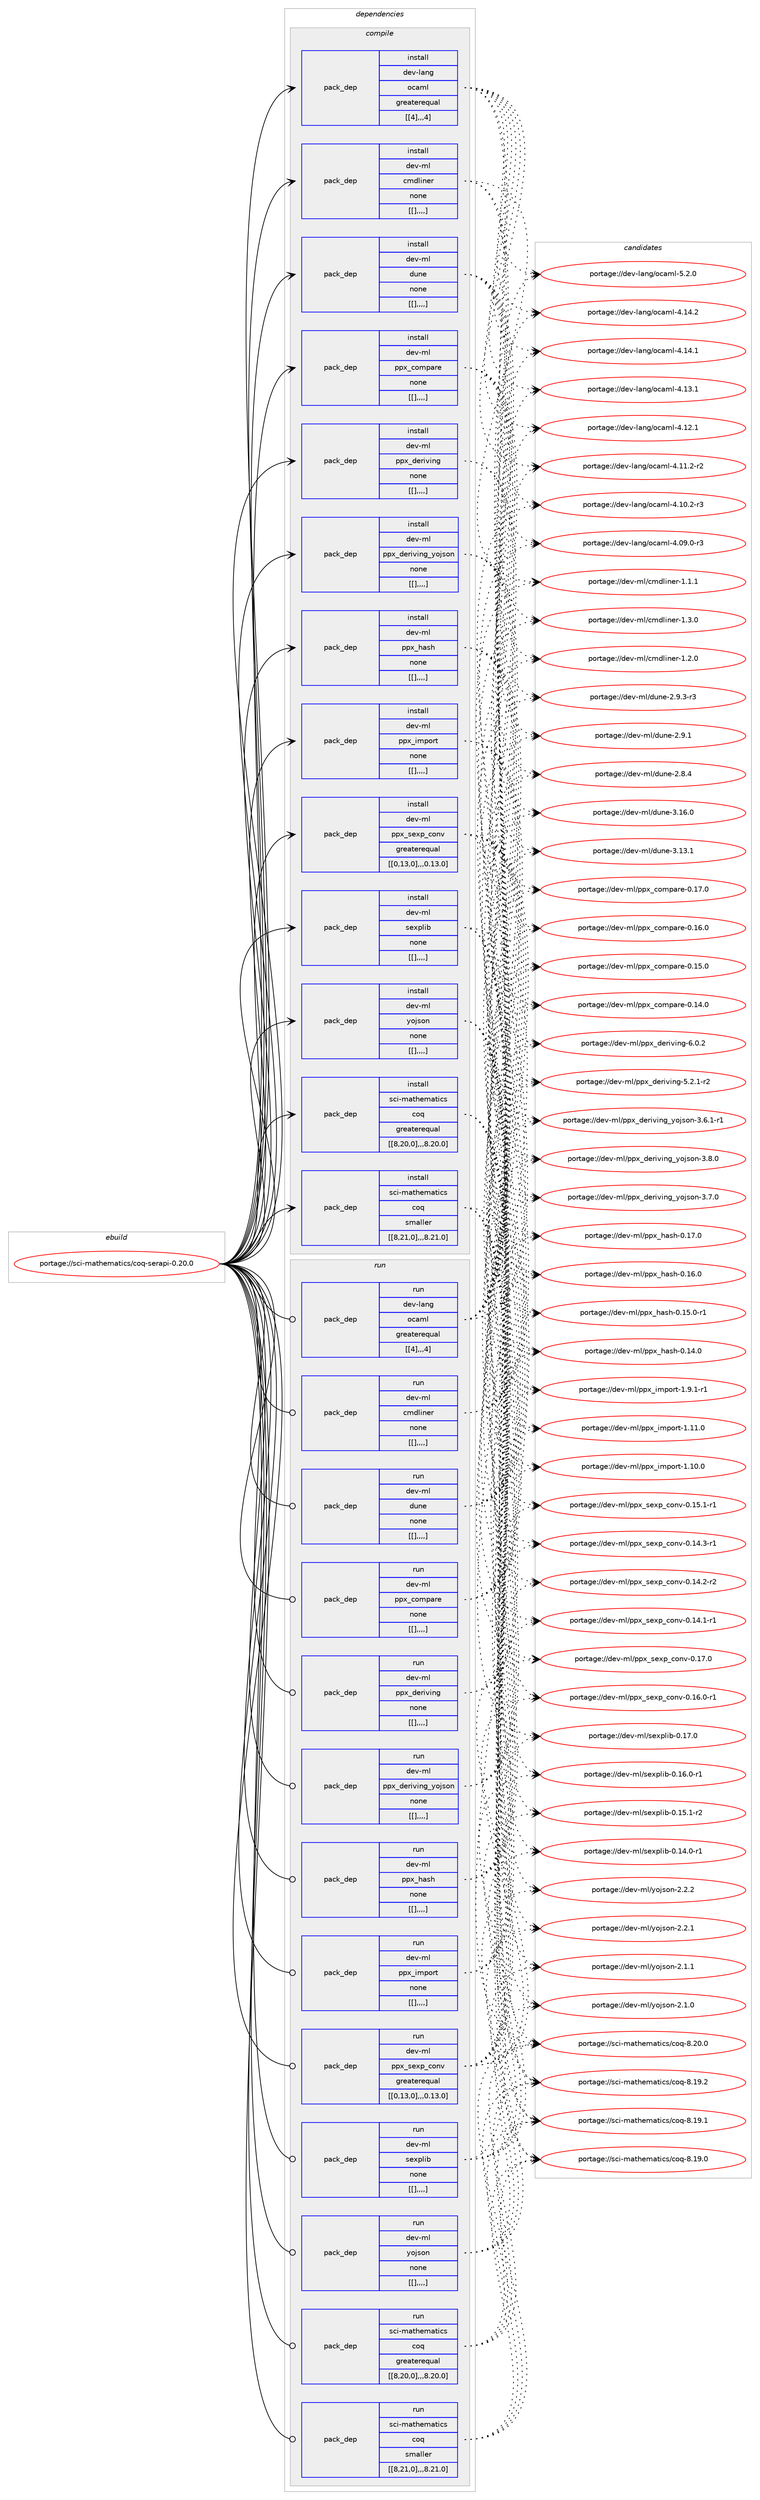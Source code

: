 digraph prolog {

# *************
# Graph options
# *************

newrank=true;
concentrate=true;
compound=true;
graph [rankdir=LR,fontname=Helvetica,fontsize=10,ranksep=1.5];#, ranksep=2.5, nodesep=0.2];
edge  [arrowhead=vee];
node  [fontname=Helvetica,fontsize=10];

# **********
# The ebuild
# **********

subgraph cluster_leftcol {
color=gray;
label=<<i>ebuild</i>>;
id [label="portage://sci-mathematics/coq-serapi-0.20.0", color=red, width=4, href="../sci-mathematics/coq-serapi-0.20.0.svg"];
}

# ****************
# The dependencies
# ****************

subgraph cluster_midcol {
color=gray;
label=<<i>dependencies</i>>;
subgraph cluster_compile {
fillcolor="#eeeeee";
style=filled;
label=<<i>compile</i>>;
subgraph pack308738 {
dependency423865 [label=<<TABLE BORDER="0" CELLBORDER="1" CELLSPACING="0" CELLPADDING="4" WIDTH="220"><TR><TD ROWSPAN="6" CELLPADDING="30">pack_dep</TD></TR><TR><TD WIDTH="110">install</TD></TR><TR><TD>dev-lang</TD></TR><TR><TD>ocaml</TD></TR><TR><TD>greaterequal</TD></TR><TR><TD>[[4],,,4]</TD></TR></TABLE>>, shape=none, color=blue];
}
id:e -> dependency423865:w [weight=20,style="solid",arrowhead="vee"];
subgraph pack308739 {
dependency423866 [label=<<TABLE BORDER="0" CELLBORDER="1" CELLSPACING="0" CELLPADDING="4" WIDTH="220"><TR><TD ROWSPAN="6" CELLPADDING="30">pack_dep</TD></TR><TR><TD WIDTH="110">install</TD></TR><TR><TD>dev-ml</TD></TR><TR><TD>cmdliner</TD></TR><TR><TD>none</TD></TR><TR><TD>[[],,,,]</TD></TR></TABLE>>, shape=none, color=blue];
}
id:e -> dependency423866:w [weight=20,style="solid",arrowhead="vee"];
subgraph pack308740 {
dependency423867 [label=<<TABLE BORDER="0" CELLBORDER="1" CELLSPACING="0" CELLPADDING="4" WIDTH="220"><TR><TD ROWSPAN="6" CELLPADDING="30">pack_dep</TD></TR><TR><TD WIDTH="110">install</TD></TR><TR><TD>dev-ml</TD></TR><TR><TD>dune</TD></TR><TR><TD>none</TD></TR><TR><TD>[[],,,,]</TD></TR></TABLE>>, shape=none, color=blue];
}
id:e -> dependency423867:w [weight=20,style="solid",arrowhead="vee"];
subgraph pack308741 {
dependency423868 [label=<<TABLE BORDER="0" CELLBORDER="1" CELLSPACING="0" CELLPADDING="4" WIDTH="220"><TR><TD ROWSPAN="6" CELLPADDING="30">pack_dep</TD></TR><TR><TD WIDTH="110">install</TD></TR><TR><TD>dev-ml</TD></TR><TR><TD>ppx_compare</TD></TR><TR><TD>none</TD></TR><TR><TD>[[],,,,]</TD></TR></TABLE>>, shape=none, color=blue];
}
id:e -> dependency423868:w [weight=20,style="solid",arrowhead="vee"];
subgraph pack308742 {
dependency423869 [label=<<TABLE BORDER="0" CELLBORDER="1" CELLSPACING="0" CELLPADDING="4" WIDTH="220"><TR><TD ROWSPAN="6" CELLPADDING="30">pack_dep</TD></TR><TR><TD WIDTH="110">install</TD></TR><TR><TD>dev-ml</TD></TR><TR><TD>ppx_deriving</TD></TR><TR><TD>none</TD></TR><TR><TD>[[],,,,]</TD></TR></TABLE>>, shape=none, color=blue];
}
id:e -> dependency423869:w [weight=20,style="solid",arrowhead="vee"];
subgraph pack308743 {
dependency423870 [label=<<TABLE BORDER="0" CELLBORDER="1" CELLSPACING="0" CELLPADDING="4" WIDTH="220"><TR><TD ROWSPAN="6" CELLPADDING="30">pack_dep</TD></TR><TR><TD WIDTH="110">install</TD></TR><TR><TD>dev-ml</TD></TR><TR><TD>ppx_deriving_yojson</TD></TR><TR><TD>none</TD></TR><TR><TD>[[],,,,]</TD></TR></TABLE>>, shape=none, color=blue];
}
id:e -> dependency423870:w [weight=20,style="solid",arrowhead="vee"];
subgraph pack308744 {
dependency423871 [label=<<TABLE BORDER="0" CELLBORDER="1" CELLSPACING="0" CELLPADDING="4" WIDTH="220"><TR><TD ROWSPAN="6" CELLPADDING="30">pack_dep</TD></TR><TR><TD WIDTH="110">install</TD></TR><TR><TD>dev-ml</TD></TR><TR><TD>ppx_hash</TD></TR><TR><TD>none</TD></TR><TR><TD>[[],,,,]</TD></TR></TABLE>>, shape=none, color=blue];
}
id:e -> dependency423871:w [weight=20,style="solid",arrowhead="vee"];
subgraph pack308745 {
dependency423872 [label=<<TABLE BORDER="0" CELLBORDER="1" CELLSPACING="0" CELLPADDING="4" WIDTH="220"><TR><TD ROWSPAN="6" CELLPADDING="30">pack_dep</TD></TR><TR><TD WIDTH="110">install</TD></TR><TR><TD>dev-ml</TD></TR><TR><TD>ppx_import</TD></TR><TR><TD>none</TD></TR><TR><TD>[[],,,,]</TD></TR></TABLE>>, shape=none, color=blue];
}
id:e -> dependency423872:w [weight=20,style="solid",arrowhead="vee"];
subgraph pack308746 {
dependency423873 [label=<<TABLE BORDER="0" CELLBORDER="1" CELLSPACING="0" CELLPADDING="4" WIDTH="220"><TR><TD ROWSPAN="6" CELLPADDING="30">pack_dep</TD></TR><TR><TD WIDTH="110">install</TD></TR><TR><TD>dev-ml</TD></TR><TR><TD>ppx_sexp_conv</TD></TR><TR><TD>greaterequal</TD></TR><TR><TD>[[0,13,0],,,0.13.0]</TD></TR></TABLE>>, shape=none, color=blue];
}
id:e -> dependency423873:w [weight=20,style="solid",arrowhead="vee"];
subgraph pack308747 {
dependency423874 [label=<<TABLE BORDER="0" CELLBORDER="1" CELLSPACING="0" CELLPADDING="4" WIDTH="220"><TR><TD ROWSPAN="6" CELLPADDING="30">pack_dep</TD></TR><TR><TD WIDTH="110">install</TD></TR><TR><TD>dev-ml</TD></TR><TR><TD>sexplib</TD></TR><TR><TD>none</TD></TR><TR><TD>[[],,,,]</TD></TR></TABLE>>, shape=none, color=blue];
}
id:e -> dependency423874:w [weight=20,style="solid",arrowhead="vee"];
subgraph pack308748 {
dependency423875 [label=<<TABLE BORDER="0" CELLBORDER="1" CELLSPACING="0" CELLPADDING="4" WIDTH="220"><TR><TD ROWSPAN="6" CELLPADDING="30">pack_dep</TD></TR><TR><TD WIDTH="110">install</TD></TR><TR><TD>dev-ml</TD></TR><TR><TD>yojson</TD></TR><TR><TD>none</TD></TR><TR><TD>[[],,,,]</TD></TR></TABLE>>, shape=none, color=blue];
}
id:e -> dependency423875:w [weight=20,style="solid",arrowhead="vee"];
subgraph pack308749 {
dependency423876 [label=<<TABLE BORDER="0" CELLBORDER="1" CELLSPACING="0" CELLPADDING="4" WIDTH="220"><TR><TD ROWSPAN="6" CELLPADDING="30">pack_dep</TD></TR><TR><TD WIDTH="110">install</TD></TR><TR><TD>sci-mathematics</TD></TR><TR><TD>coq</TD></TR><TR><TD>greaterequal</TD></TR><TR><TD>[[8,20,0],,,8.20.0]</TD></TR></TABLE>>, shape=none, color=blue];
}
id:e -> dependency423876:w [weight=20,style="solid",arrowhead="vee"];
subgraph pack308750 {
dependency423877 [label=<<TABLE BORDER="0" CELLBORDER="1" CELLSPACING="0" CELLPADDING="4" WIDTH="220"><TR><TD ROWSPAN="6" CELLPADDING="30">pack_dep</TD></TR><TR><TD WIDTH="110">install</TD></TR><TR><TD>sci-mathematics</TD></TR><TR><TD>coq</TD></TR><TR><TD>smaller</TD></TR><TR><TD>[[8,21,0],,,8.21.0]</TD></TR></TABLE>>, shape=none, color=blue];
}
id:e -> dependency423877:w [weight=20,style="solid",arrowhead="vee"];
}
subgraph cluster_compileandrun {
fillcolor="#eeeeee";
style=filled;
label=<<i>compile and run</i>>;
}
subgraph cluster_run {
fillcolor="#eeeeee";
style=filled;
label=<<i>run</i>>;
subgraph pack308751 {
dependency423878 [label=<<TABLE BORDER="0" CELLBORDER="1" CELLSPACING="0" CELLPADDING="4" WIDTH="220"><TR><TD ROWSPAN="6" CELLPADDING="30">pack_dep</TD></TR><TR><TD WIDTH="110">run</TD></TR><TR><TD>dev-lang</TD></TR><TR><TD>ocaml</TD></TR><TR><TD>greaterequal</TD></TR><TR><TD>[[4],,,4]</TD></TR></TABLE>>, shape=none, color=blue];
}
id:e -> dependency423878:w [weight=20,style="solid",arrowhead="odot"];
subgraph pack308752 {
dependency423879 [label=<<TABLE BORDER="0" CELLBORDER="1" CELLSPACING="0" CELLPADDING="4" WIDTH="220"><TR><TD ROWSPAN="6" CELLPADDING="30">pack_dep</TD></TR><TR><TD WIDTH="110">run</TD></TR><TR><TD>dev-ml</TD></TR><TR><TD>cmdliner</TD></TR><TR><TD>none</TD></TR><TR><TD>[[],,,,]</TD></TR></TABLE>>, shape=none, color=blue];
}
id:e -> dependency423879:w [weight=20,style="solid",arrowhead="odot"];
subgraph pack308753 {
dependency423880 [label=<<TABLE BORDER="0" CELLBORDER="1" CELLSPACING="0" CELLPADDING="4" WIDTH="220"><TR><TD ROWSPAN="6" CELLPADDING="30">pack_dep</TD></TR><TR><TD WIDTH="110">run</TD></TR><TR><TD>dev-ml</TD></TR><TR><TD>dune</TD></TR><TR><TD>none</TD></TR><TR><TD>[[],,,,]</TD></TR></TABLE>>, shape=none, color=blue];
}
id:e -> dependency423880:w [weight=20,style="solid",arrowhead="odot"];
subgraph pack308754 {
dependency423881 [label=<<TABLE BORDER="0" CELLBORDER="1" CELLSPACING="0" CELLPADDING="4" WIDTH="220"><TR><TD ROWSPAN="6" CELLPADDING="30">pack_dep</TD></TR><TR><TD WIDTH="110">run</TD></TR><TR><TD>dev-ml</TD></TR><TR><TD>ppx_compare</TD></TR><TR><TD>none</TD></TR><TR><TD>[[],,,,]</TD></TR></TABLE>>, shape=none, color=blue];
}
id:e -> dependency423881:w [weight=20,style="solid",arrowhead="odot"];
subgraph pack308755 {
dependency423882 [label=<<TABLE BORDER="0" CELLBORDER="1" CELLSPACING="0" CELLPADDING="4" WIDTH="220"><TR><TD ROWSPAN="6" CELLPADDING="30">pack_dep</TD></TR><TR><TD WIDTH="110">run</TD></TR><TR><TD>dev-ml</TD></TR><TR><TD>ppx_deriving</TD></TR><TR><TD>none</TD></TR><TR><TD>[[],,,,]</TD></TR></TABLE>>, shape=none, color=blue];
}
id:e -> dependency423882:w [weight=20,style="solid",arrowhead="odot"];
subgraph pack308756 {
dependency423883 [label=<<TABLE BORDER="0" CELLBORDER="1" CELLSPACING="0" CELLPADDING="4" WIDTH="220"><TR><TD ROWSPAN="6" CELLPADDING="30">pack_dep</TD></TR><TR><TD WIDTH="110">run</TD></TR><TR><TD>dev-ml</TD></TR><TR><TD>ppx_deriving_yojson</TD></TR><TR><TD>none</TD></TR><TR><TD>[[],,,,]</TD></TR></TABLE>>, shape=none, color=blue];
}
id:e -> dependency423883:w [weight=20,style="solid",arrowhead="odot"];
subgraph pack308757 {
dependency423884 [label=<<TABLE BORDER="0" CELLBORDER="1" CELLSPACING="0" CELLPADDING="4" WIDTH="220"><TR><TD ROWSPAN="6" CELLPADDING="30">pack_dep</TD></TR><TR><TD WIDTH="110">run</TD></TR><TR><TD>dev-ml</TD></TR><TR><TD>ppx_hash</TD></TR><TR><TD>none</TD></TR><TR><TD>[[],,,,]</TD></TR></TABLE>>, shape=none, color=blue];
}
id:e -> dependency423884:w [weight=20,style="solid",arrowhead="odot"];
subgraph pack308758 {
dependency423885 [label=<<TABLE BORDER="0" CELLBORDER="1" CELLSPACING="0" CELLPADDING="4" WIDTH="220"><TR><TD ROWSPAN="6" CELLPADDING="30">pack_dep</TD></TR><TR><TD WIDTH="110">run</TD></TR><TR><TD>dev-ml</TD></TR><TR><TD>ppx_import</TD></TR><TR><TD>none</TD></TR><TR><TD>[[],,,,]</TD></TR></TABLE>>, shape=none, color=blue];
}
id:e -> dependency423885:w [weight=20,style="solid",arrowhead="odot"];
subgraph pack308759 {
dependency423886 [label=<<TABLE BORDER="0" CELLBORDER="1" CELLSPACING="0" CELLPADDING="4" WIDTH="220"><TR><TD ROWSPAN="6" CELLPADDING="30">pack_dep</TD></TR><TR><TD WIDTH="110">run</TD></TR><TR><TD>dev-ml</TD></TR><TR><TD>ppx_sexp_conv</TD></TR><TR><TD>greaterequal</TD></TR><TR><TD>[[0,13,0],,,0.13.0]</TD></TR></TABLE>>, shape=none, color=blue];
}
id:e -> dependency423886:w [weight=20,style="solid",arrowhead="odot"];
subgraph pack308760 {
dependency423887 [label=<<TABLE BORDER="0" CELLBORDER="1" CELLSPACING="0" CELLPADDING="4" WIDTH="220"><TR><TD ROWSPAN="6" CELLPADDING="30">pack_dep</TD></TR><TR><TD WIDTH="110">run</TD></TR><TR><TD>dev-ml</TD></TR><TR><TD>sexplib</TD></TR><TR><TD>none</TD></TR><TR><TD>[[],,,,]</TD></TR></TABLE>>, shape=none, color=blue];
}
id:e -> dependency423887:w [weight=20,style="solid",arrowhead="odot"];
subgraph pack308761 {
dependency423888 [label=<<TABLE BORDER="0" CELLBORDER="1" CELLSPACING="0" CELLPADDING="4" WIDTH="220"><TR><TD ROWSPAN="6" CELLPADDING="30">pack_dep</TD></TR><TR><TD WIDTH="110">run</TD></TR><TR><TD>dev-ml</TD></TR><TR><TD>yojson</TD></TR><TR><TD>none</TD></TR><TR><TD>[[],,,,]</TD></TR></TABLE>>, shape=none, color=blue];
}
id:e -> dependency423888:w [weight=20,style="solid",arrowhead="odot"];
subgraph pack308762 {
dependency423889 [label=<<TABLE BORDER="0" CELLBORDER="1" CELLSPACING="0" CELLPADDING="4" WIDTH="220"><TR><TD ROWSPAN="6" CELLPADDING="30">pack_dep</TD></TR><TR><TD WIDTH="110">run</TD></TR><TR><TD>sci-mathematics</TD></TR><TR><TD>coq</TD></TR><TR><TD>greaterequal</TD></TR><TR><TD>[[8,20,0],,,8.20.0]</TD></TR></TABLE>>, shape=none, color=blue];
}
id:e -> dependency423889:w [weight=20,style="solid",arrowhead="odot"];
subgraph pack308763 {
dependency423890 [label=<<TABLE BORDER="0" CELLBORDER="1" CELLSPACING="0" CELLPADDING="4" WIDTH="220"><TR><TD ROWSPAN="6" CELLPADDING="30">pack_dep</TD></TR><TR><TD WIDTH="110">run</TD></TR><TR><TD>sci-mathematics</TD></TR><TR><TD>coq</TD></TR><TR><TD>smaller</TD></TR><TR><TD>[[8,21,0],,,8.21.0]</TD></TR></TABLE>>, shape=none, color=blue];
}
id:e -> dependency423890:w [weight=20,style="solid",arrowhead="odot"];
}
}

# **************
# The candidates
# **************

subgraph cluster_choices {
rank=same;
color=gray;
label=<<i>candidates</i>>;

subgraph choice308738 {
color=black;
nodesep=1;
choice1001011184510897110103471119997109108455346504648 [label="portage://dev-lang/ocaml-5.2.0", color=red, width=4,href="../dev-lang/ocaml-5.2.0.svg"];
choice100101118451089711010347111999710910845524649524650 [label="portage://dev-lang/ocaml-4.14.2", color=red, width=4,href="../dev-lang/ocaml-4.14.2.svg"];
choice100101118451089711010347111999710910845524649524649 [label="portage://dev-lang/ocaml-4.14.1", color=red, width=4,href="../dev-lang/ocaml-4.14.1.svg"];
choice100101118451089711010347111999710910845524649514649 [label="portage://dev-lang/ocaml-4.13.1", color=red, width=4,href="../dev-lang/ocaml-4.13.1.svg"];
choice100101118451089711010347111999710910845524649504649 [label="portage://dev-lang/ocaml-4.12.1", color=red, width=4,href="../dev-lang/ocaml-4.12.1.svg"];
choice1001011184510897110103471119997109108455246494946504511450 [label="portage://dev-lang/ocaml-4.11.2-r2", color=red, width=4,href="../dev-lang/ocaml-4.11.2-r2.svg"];
choice1001011184510897110103471119997109108455246494846504511451 [label="portage://dev-lang/ocaml-4.10.2-r3", color=red, width=4,href="../dev-lang/ocaml-4.10.2-r3.svg"];
choice1001011184510897110103471119997109108455246485746484511451 [label="portage://dev-lang/ocaml-4.09.0-r3", color=red, width=4,href="../dev-lang/ocaml-4.09.0-r3.svg"];
dependency423865:e -> choice1001011184510897110103471119997109108455346504648:w [style=dotted,weight="100"];
dependency423865:e -> choice100101118451089711010347111999710910845524649524650:w [style=dotted,weight="100"];
dependency423865:e -> choice100101118451089711010347111999710910845524649524649:w [style=dotted,weight="100"];
dependency423865:e -> choice100101118451089711010347111999710910845524649514649:w [style=dotted,weight="100"];
dependency423865:e -> choice100101118451089711010347111999710910845524649504649:w [style=dotted,weight="100"];
dependency423865:e -> choice1001011184510897110103471119997109108455246494946504511450:w [style=dotted,weight="100"];
dependency423865:e -> choice1001011184510897110103471119997109108455246494846504511451:w [style=dotted,weight="100"];
dependency423865:e -> choice1001011184510897110103471119997109108455246485746484511451:w [style=dotted,weight="100"];
}
subgraph choice308739 {
color=black;
nodesep=1;
choice100101118451091084799109100108105110101114454946514648 [label="portage://dev-ml/cmdliner-1.3.0", color=red, width=4,href="../dev-ml/cmdliner-1.3.0.svg"];
choice100101118451091084799109100108105110101114454946504648 [label="portage://dev-ml/cmdliner-1.2.0", color=red, width=4,href="../dev-ml/cmdliner-1.2.0.svg"];
choice100101118451091084799109100108105110101114454946494649 [label="portage://dev-ml/cmdliner-1.1.1", color=red, width=4,href="../dev-ml/cmdliner-1.1.1.svg"];
dependency423866:e -> choice100101118451091084799109100108105110101114454946514648:w [style=dotted,weight="100"];
dependency423866:e -> choice100101118451091084799109100108105110101114454946504648:w [style=dotted,weight="100"];
dependency423866:e -> choice100101118451091084799109100108105110101114454946494649:w [style=dotted,weight="100"];
}
subgraph choice308740 {
color=black;
nodesep=1;
choice100101118451091084710011711010145514649544648 [label="portage://dev-ml/dune-3.16.0", color=red, width=4,href="../dev-ml/dune-3.16.0.svg"];
choice100101118451091084710011711010145514649514649 [label="portage://dev-ml/dune-3.13.1", color=red, width=4,href="../dev-ml/dune-3.13.1.svg"];
choice10010111845109108471001171101014550465746514511451 [label="portage://dev-ml/dune-2.9.3-r3", color=red, width=4,href="../dev-ml/dune-2.9.3-r3.svg"];
choice1001011184510910847100117110101455046574649 [label="portage://dev-ml/dune-2.9.1", color=red, width=4,href="../dev-ml/dune-2.9.1.svg"];
choice1001011184510910847100117110101455046564652 [label="portage://dev-ml/dune-2.8.4", color=red, width=4,href="../dev-ml/dune-2.8.4.svg"];
dependency423867:e -> choice100101118451091084710011711010145514649544648:w [style=dotted,weight="100"];
dependency423867:e -> choice100101118451091084710011711010145514649514649:w [style=dotted,weight="100"];
dependency423867:e -> choice10010111845109108471001171101014550465746514511451:w [style=dotted,weight="100"];
dependency423867:e -> choice1001011184510910847100117110101455046574649:w [style=dotted,weight="100"];
dependency423867:e -> choice1001011184510910847100117110101455046564652:w [style=dotted,weight="100"];
}
subgraph choice308741 {
color=black;
nodesep=1;
choice100101118451091084711211212095991111091129711410145484649554648 [label="portage://dev-ml/ppx_compare-0.17.0", color=red, width=4,href="../dev-ml/ppx_compare-0.17.0.svg"];
choice100101118451091084711211212095991111091129711410145484649544648 [label="portage://dev-ml/ppx_compare-0.16.0", color=red, width=4,href="../dev-ml/ppx_compare-0.16.0.svg"];
choice100101118451091084711211212095991111091129711410145484649534648 [label="portage://dev-ml/ppx_compare-0.15.0", color=red, width=4,href="../dev-ml/ppx_compare-0.15.0.svg"];
choice100101118451091084711211212095991111091129711410145484649524648 [label="portage://dev-ml/ppx_compare-0.14.0", color=red, width=4,href="../dev-ml/ppx_compare-0.14.0.svg"];
dependency423868:e -> choice100101118451091084711211212095991111091129711410145484649554648:w [style=dotted,weight="100"];
dependency423868:e -> choice100101118451091084711211212095991111091129711410145484649544648:w [style=dotted,weight="100"];
dependency423868:e -> choice100101118451091084711211212095991111091129711410145484649534648:w [style=dotted,weight="100"];
dependency423868:e -> choice100101118451091084711211212095991111091129711410145484649524648:w [style=dotted,weight="100"];
}
subgraph choice308742 {
color=black;
nodesep=1;
choice100101118451091084711211212095100101114105118105110103455446484650 [label="portage://dev-ml/ppx_deriving-6.0.2", color=red, width=4,href="../dev-ml/ppx_deriving-6.0.2.svg"];
choice1001011184510910847112112120951001011141051181051101034553465046494511450 [label="portage://dev-ml/ppx_deriving-5.2.1-r2", color=red, width=4,href="../dev-ml/ppx_deriving-5.2.1-r2.svg"];
dependency423869:e -> choice100101118451091084711211212095100101114105118105110103455446484650:w [style=dotted,weight="100"];
dependency423869:e -> choice1001011184510910847112112120951001011141051181051101034553465046494511450:w [style=dotted,weight="100"];
}
subgraph choice308743 {
color=black;
nodesep=1;
choice10010111845109108471121121209510010111410511810511010395121111106115111110455146564648 [label="portage://dev-ml/ppx_deriving_yojson-3.8.0", color=red, width=4,href="../dev-ml/ppx_deriving_yojson-3.8.0.svg"];
choice10010111845109108471121121209510010111410511810511010395121111106115111110455146554648 [label="portage://dev-ml/ppx_deriving_yojson-3.7.0", color=red, width=4,href="../dev-ml/ppx_deriving_yojson-3.7.0.svg"];
choice100101118451091084711211212095100101114105118105110103951211111061151111104551465446494511449 [label="portage://dev-ml/ppx_deriving_yojson-3.6.1-r1", color=red, width=4,href="../dev-ml/ppx_deriving_yojson-3.6.1-r1.svg"];
dependency423870:e -> choice10010111845109108471121121209510010111410511810511010395121111106115111110455146564648:w [style=dotted,weight="100"];
dependency423870:e -> choice10010111845109108471121121209510010111410511810511010395121111106115111110455146554648:w [style=dotted,weight="100"];
dependency423870:e -> choice100101118451091084711211212095100101114105118105110103951211111061151111104551465446494511449:w [style=dotted,weight="100"];
}
subgraph choice308744 {
color=black;
nodesep=1;
choice1001011184510910847112112120951049711510445484649554648 [label="portage://dev-ml/ppx_hash-0.17.0", color=red, width=4,href="../dev-ml/ppx_hash-0.17.0.svg"];
choice1001011184510910847112112120951049711510445484649544648 [label="portage://dev-ml/ppx_hash-0.16.0", color=red, width=4,href="../dev-ml/ppx_hash-0.16.0.svg"];
choice10010111845109108471121121209510497115104454846495346484511449 [label="portage://dev-ml/ppx_hash-0.15.0-r1", color=red, width=4,href="../dev-ml/ppx_hash-0.15.0-r1.svg"];
choice1001011184510910847112112120951049711510445484649524648 [label="portage://dev-ml/ppx_hash-0.14.0", color=red, width=4,href="../dev-ml/ppx_hash-0.14.0.svg"];
dependency423871:e -> choice1001011184510910847112112120951049711510445484649554648:w [style=dotted,weight="100"];
dependency423871:e -> choice1001011184510910847112112120951049711510445484649544648:w [style=dotted,weight="100"];
dependency423871:e -> choice10010111845109108471121121209510497115104454846495346484511449:w [style=dotted,weight="100"];
dependency423871:e -> choice1001011184510910847112112120951049711510445484649524648:w [style=dotted,weight="100"];
}
subgraph choice308745 {
color=black;
nodesep=1;
choice10010111845109108471121121209510510911211111411645494649494648 [label="portage://dev-ml/ppx_import-1.11.0", color=red, width=4,href="../dev-ml/ppx_import-1.11.0.svg"];
choice10010111845109108471121121209510510911211111411645494649484648 [label="portage://dev-ml/ppx_import-1.10.0", color=red, width=4,href="../dev-ml/ppx_import-1.10.0.svg"];
choice1001011184510910847112112120951051091121111141164549465746494511449 [label="portage://dev-ml/ppx_import-1.9.1-r1", color=red, width=4,href="../dev-ml/ppx_import-1.9.1-r1.svg"];
dependency423872:e -> choice10010111845109108471121121209510510911211111411645494649494648:w [style=dotted,weight="100"];
dependency423872:e -> choice10010111845109108471121121209510510911211111411645494649484648:w [style=dotted,weight="100"];
dependency423872:e -> choice1001011184510910847112112120951051091121111141164549465746494511449:w [style=dotted,weight="100"];
}
subgraph choice308746 {
color=black;
nodesep=1;
choice100101118451091084711211212095115101120112959911111011845484649554648 [label="portage://dev-ml/ppx_sexp_conv-0.17.0", color=red, width=4,href="../dev-ml/ppx_sexp_conv-0.17.0.svg"];
choice1001011184510910847112112120951151011201129599111110118454846495446484511449 [label="portage://dev-ml/ppx_sexp_conv-0.16.0-r1", color=red, width=4,href="../dev-ml/ppx_sexp_conv-0.16.0-r1.svg"];
choice1001011184510910847112112120951151011201129599111110118454846495346494511449 [label="portage://dev-ml/ppx_sexp_conv-0.15.1-r1", color=red, width=4,href="../dev-ml/ppx_sexp_conv-0.15.1-r1.svg"];
choice1001011184510910847112112120951151011201129599111110118454846495246514511449 [label="portage://dev-ml/ppx_sexp_conv-0.14.3-r1", color=red, width=4,href="../dev-ml/ppx_sexp_conv-0.14.3-r1.svg"];
choice1001011184510910847112112120951151011201129599111110118454846495246504511450 [label="portage://dev-ml/ppx_sexp_conv-0.14.2-r2", color=red, width=4,href="../dev-ml/ppx_sexp_conv-0.14.2-r2.svg"];
choice1001011184510910847112112120951151011201129599111110118454846495246494511449 [label="portage://dev-ml/ppx_sexp_conv-0.14.1-r1", color=red, width=4,href="../dev-ml/ppx_sexp_conv-0.14.1-r1.svg"];
dependency423873:e -> choice100101118451091084711211212095115101120112959911111011845484649554648:w [style=dotted,weight="100"];
dependency423873:e -> choice1001011184510910847112112120951151011201129599111110118454846495446484511449:w [style=dotted,weight="100"];
dependency423873:e -> choice1001011184510910847112112120951151011201129599111110118454846495346494511449:w [style=dotted,weight="100"];
dependency423873:e -> choice1001011184510910847112112120951151011201129599111110118454846495246514511449:w [style=dotted,weight="100"];
dependency423873:e -> choice1001011184510910847112112120951151011201129599111110118454846495246504511450:w [style=dotted,weight="100"];
dependency423873:e -> choice1001011184510910847112112120951151011201129599111110118454846495246494511449:w [style=dotted,weight="100"];
}
subgraph choice308747 {
color=black;
nodesep=1;
choice10010111845109108471151011201121081059845484649554648 [label="portage://dev-ml/sexplib-0.17.0", color=red, width=4,href="../dev-ml/sexplib-0.17.0.svg"];
choice100101118451091084711510112011210810598454846495446484511449 [label="portage://dev-ml/sexplib-0.16.0-r1", color=red, width=4,href="../dev-ml/sexplib-0.16.0-r1.svg"];
choice100101118451091084711510112011210810598454846495346494511450 [label="portage://dev-ml/sexplib-0.15.1-r2", color=red, width=4,href="../dev-ml/sexplib-0.15.1-r2.svg"];
choice100101118451091084711510112011210810598454846495246484511449 [label="portage://dev-ml/sexplib-0.14.0-r1", color=red, width=4,href="../dev-ml/sexplib-0.14.0-r1.svg"];
dependency423874:e -> choice10010111845109108471151011201121081059845484649554648:w [style=dotted,weight="100"];
dependency423874:e -> choice100101118451091084711510112011210810598454846495446484511449:w [style=dotted,weight="100"];
dependency423874:e -> choice100101118451091084711510112011210810598454846495346494511450:w [style=dotted,weight="100"];
dependency423874:e -> choice100101118451091084711510112011210810598454846495246484511449:w [style=dotted,weight="100"];
}
subgraph choice308748 {
color=black;
nodesep=1;
choice1001011184510910847121111106115111110455046504650 [label="portage://dev-ml/yojson-2.2.2", color=red, width=4,href="../dev-ml/yojson-2.2.2.svg"];
choice1001011184510910847121111106115111110455046504649 [label="portage://dev-ml/yojson-2.2.1", color=red, width=4,href="../dev-ml/yojson-2.2.1.svg"];
choice1001011184510910847121111106115111110455046494649 [label="portage://dev-ml/yojson-2.1.1", color=red, width=4,href="../dev-ml/yojson-2.1.1.svg"];
choice1001011184510910847121111106115111110455046494648 [label="portage://dev-ml/yojson-2.1.0", color=red, width=4,href="../dev-ml/yojson-2.1.0.svg"];
dependency423875:e -> choice1001011184510910847121111106115111110455046504650:w [style=dotted,weight="100"];
dependency423875:e -> choice1001011184510910847121111106115111110455046504649:w [style=dotted,weight="100"];
dependency423875:e -> choice1001011184510910847121111106115111110455046494649:w [style=dotted,weight="100"];
dependency423875:e -> choice1001011184510910847121111106115111110455046494648:w [style=dotted,weight="100"];
}
subgraph choice308749 {
color=black;
nodesep=1;
choice1159910545109971161041011099711610599115479911111345564650484648 [label="portage://sci-mathematics/coq-8.20.0", color=red, width=4,href="../sci-mathematics/coq-8.20.0.svg"];
choice1159910545109971161041011099711610599115479911111345564649574650 [label="portage://sci-mathematics/coq-8.19.2", color=red, width=4,href="../sci-mathematics/coq-8.19.2.svg"];
choice1159910545109971161041011099711610599115479911111345564649574649 [label="portage://sci-mathematics/coq-8.19.1", color=red, width=4,href="../sci-mathematics/coq-8.19.1.svg"];
choice1159910545109971161041011099711610599115479911111345564649574648 [label="portage://sci-mathematics/coq-8.19.0", color=red, width=4,href="../sci-mathematics/coq-8.19.0.svg"];
dependency423876:e -> choice1159910545109971161041011099711610599115479911111345564650484648:w [style=dotted,weight="100"];
dependency423876:e -> choice1159910545109971161041011099711610599115479911111345564649574650:w [style=dotted,weight="100"];
dependency423876:e -> choice1159910545109971161041011099711610599115479911111345564649574649:w [style=dotted,weight="100"];
dependency423876:e -> choice1159910545109971161041011099711610599115479911111345564649574648:w [style=dotted,weight="100"];
}
subgraph choice308750 {
color=black;
nodesep=1;
choice1159910545109971161041011099711610599115479911111345564650484648 [label="portage://sci-mathematics/coq-8.20.0", color=red, width=4,href="../sci-mathematics/coq-8.20.0.svg"];
choice1159910545109971161041011099711610599115479911111345564649574650 [label="portage://sci-mathematics/coq-8.19.2", color=red, width=4,href="../sci-mathematics/coq-8.19.2.svg"];
choice1159910545109971161041011099711610599115479911111345564649574649 [label="portage://sci-mathematics/coq-8.19.1", color=red, width=4,href="../sci-mathematics/coq-8.19.1.svg"];
choice1159910545109971161041011099711610599115479911111345564649574648 [label="portage://sci-mathematics/coq-8.19.0", color=red, width=4,href="../sci-mathematics/coq-8.19.0.svg"];
dependency423877:e -> choice1159910545109971161041011099711610599115479911111345564650484648:w [style=dotted,weight="100"];
dependency423877:e -> choice1159910545109971161041011099711610599115479911111345564649574650:w [style=dotted,weight="100"];
dependency423877:e -> choice1159910545109971161041011099711610599115479911111345564649574649:w [style=dotted,weight="100"];
dependency423877:e -> choice1159910545109971161041011099711610599115479911111345564649574648:w [style=dotted,weight="100"];
}
subgraph choice308751 {
color=black;
nodesep=1;
choice1001011184510897110103471119997109108455346504648 [label="portage://dev-lang/ocaml-5.2.0", color=red, width=4,href="../dev-lang/ocaml-5.2.0.svg"];
choice100101118451089711010347111999710910845524649524650 [label="portage://dev-lang/ocaml-4.14.2", color=red, width=4,href="../dev-lang/ocaml-4.14.2.svg"];
choice100101118451089711010347111999710910845524649524649 [label="portage://dev-lang/ocaml-4.14.1", color=red, width=4,href="../dev-lang/ocaml-4.14.1.svg"];
choice100101118451089711010347111999710910845524649514649 [label="portage://dev-lang/ocaml-4.13.1", color=red, width=4,href="../dev-lang/ocaml-4.13.1.svg"];
choice100101118451089711010347111999710910845524649504649 [label="portage://dev-lang/ocaml-4.12.1", color=red, width=4,href="../dev-lang/ocaml-4.12.1.svg"];
choice1001011184510897110103471119997109108455246494946504511450 [label="portage://dev-lang/ocaml-4.11.2-r2", color=red, width=4,href="../dev-lang/ocaml-4.11.2-r2.svg"];
choice1001011184510897110103471119997109108455246494846504511451 [label="portage://dev-lang/ocaml-4.10.2-r3", color=red, width=4,href="../dev-lang/ocaml-4.10.2-r3.svg"];
choice1001011184510897110103471119997109108455246485746484511451 [label="portage://dev-lang/ocaml-4.09.0-r3", color=red, width=4,href="../dev-lang/ocaml-4.09.0-r3.svg"];
dependency423878:e -> choice1001011184510897110103471119997109108455346504648:w [style=dotted,weight="100"];
dependency423878:e -> choice100101118451089711010347111999710910845524649524650:w [style=dotted,weight="100"];
dependency423878:e -> choice100101118451089711010347111999710910845524649524649:w [style=dotted,weight="100"];
dependency423878:e -> choice100101118451089711010347111999710910845524649514649:w [style=dotted,weight="100"];
dependency423878:e -> choice100101118451089711010347111999710910845524649504649:w [style=dotted,weight="100"];
dependency423878:e -> choice1001011184510897110103471119997109108455246494946504511450:w [style=dotted,weight="100"];
dependency423878:e -> choice1001011184510897110103471119997109108455246494846504511451:w [style=dotted,weight="100"];
dependency423878:e -> choice1001011184510897110103471119997109108455246485746484511451:w [style=dotted,weight="100"];
}
subgraph choice308752 {
color=black;
nodesep=1;
choice100101118451091084799109100108105110101114454946514648 [label="portage://dev-ml/cmdliner-1.3.0", color=red, width=4,href="../dev-ml/cmdliner-1.3.0.svg"];
choice100101118451091084799109100108105110101114454946504648 [label="portage://dev-ml/cmdliner-1.2.0", color=red, width=4,href="../dev-ml/cmdliner-1.2.0.svg"];
choice100101118451091084799109100108105110101114454946494649 [label="portage://dev-ml/cmdliner-1.1.1", color=red, width=4,href="../dev-ml/cmdliner-1.1.1.svg"];
dependency423879:e -> choice100101118451091084799109100108105110101114454946514648:w [style=dotted,weight="100"];
dependency423879:e -> choice100101118451091084799109100108105110101114454946504648:w [style=dotted,weight="100"];
dependency423879:e -> choice100101118451091084799109100108105110101114454946494649:w [style=dotted,weight="100"];
}
subgraph choice308753 {
color=black;
nodesep=1;
choice100101118451091084710011711010145514649544648 [label="portage://dev-ml/dune-3.16.0", color=red, width=4,href="../dev-ml/dune-3.16.0.svg"];
choice100101118451091084710011711010145514649514649 [label="portage://dev-ml/dune-3.13.1", color=red, width=4,href="../dev-ml/dune-3.13.1.svg"];
choice10010111845109108471001171101014550465746514511451 [label="portage://dev-ml/dune-2.9.3-r3", color=red, width=4,href="../dev-ml/dune-2.9.3-r3.svg"];
choice1001011184510910847100117110101455046574649 [label="portage://dev-ml/dune-2.9.1", color=red, width=4,href="../dev-ml/dune-2.9.1.svg"];
choice1001011184510910847100117110101455046564652 [label="portage://dev-ml/dune-2.8.4", color=red, width=4,href="../dev-ml/dune-2.8.4.svg"];
dependency423880:e -> choice100101118451091084710011711010145514649544648:w [style=dotted,weight="100"];
dependency423880:e -> choice100101118451091084710011711010145514649514649:w [style=dotted,weight="100"];
dependency423880:e -> choice10010111845109108471001171101014550465746514511451:w [style=dotted,weight="100"];
dependency423880:e -> choice1001011184510910847100117110101455046574649:w [style=dotted,weight="100"];
dependency423880:e -> choice1001011184510910847100117110101455046564652:w [style=dotted,weight="100"];
}
subgraph choice308754 {
color=black;
nodesep=1;
choice100101118451091084711211212095991111091129711410145484649554648 [label="portage://dev-ml/ppx_compare-0.17.0", color=red, width=4,href="../dev-ml/ppx_compare-0.17.0.svg"];
choice100101118451091084711211212095991111091129711410145484649544648 [label="portage://dev-ml/ppx_compare-0.16.0", color=red, width=4,href="../dev-ml/ppx_compare-0.16.0.svg"];
choice100101118451091084711211212095991111091129711410145484649534648 [label="portage://dev-ml/ppx_compare-0.15.0", color=red, width=4,href="../dev-ml/ppx_compare-0.15.0.svg"];
choice100101118451091084711211212095991111091129711410145484649524648 [label="portage://dev-ml/ppx_compare-0.14.0", color=red, width=4,href="../dev-ml/ppx_compare-0.14.0.svg"];
dependency423881:e -> choice100101118451091084711211212095991111091129711410145484649554648:w [style=dotted,weight="100"];
dependency423881:e -> choice100101118451091084711211212095991111091129711410145484649544648:w [style=dotted,weight="100"];
dependency423881:e -> choice100101118451091084711211212095991111091129711410145484649534648:w [style=dotted,weight="100"];
dependency423881:e -> choice100101118451091084711211212095991111091129711410145484649524648:w [style=dotted,weight="100"];
}
subgraph choice308755 {
color=black;
nodesep=1;
choice100101118451091084711211212095100101114105118105110103455446484650 [label="portage://dev-ml/ppx_deriving-6.0.2", color=red, width=4,href="../dev-ml/ppx_deriving-6.0.2.svg"];
choice1001011184510910847112112120951001011141051181051101034553465046494511450 [label="portage://dev-ml/ppx_deriving-5.2.1-r2", color=red, width=4,href="../dev-ml/ppx_deriving-5.2.1-r2.svg"];
dependency423882:e -> choice100101118451091084711211212095100101114105118105110103455446484650:w [style=dotted,weight="100"];
dependency423882:e -> choice1001011184510910847112112120951001011141051181051101034553465046494511450:w [style=dotted,weight="100"];
}
subgraph choice308756 {
color=black;
nodesep=1;
choice10010111845109108471121121209510010111410511810511010395121111106115111110455146564648 [label="portage://dev-ml/ppx_deriving_yojson-3.8.0", color=red, width=4,href="../dev-ml/ppx_deriving_yojson-3.8.0.svg"];
choice10010111845109108471121121209510010111410511810511010395121111106115111110455146554648 [label="portage://dev-ml/ppx_deriving_yojson-3.7.0", color=red, width=4,href="../dev-ml/ppx_deriving_yojson-3.7.0.svg"];
choice100101118451091084711211212095100101114105118105110103951211111061151111104551465446494511449 [label="portage://dev-ml/ppx_deriving_yojson-3.6.1-r1", color=red, width=4,href="../dev-ml/ppx_deriving_yojson-3.6.1-r1.svg"];
dependency423883:e -> choice10010111845109108471121121209510010111410511810511010395121111106115111110455146564648:w [style=dotted,weight="100"];
dependency423883:e -> choice10010111845109108471121121209510010111410511810511010395121111106115111110455146554648:w [style=dotted,weight="100"];
dependency423883:e -> choice100101118451091084711211212095100101114105118105110103951211111061151111104551465446494511449:w [style=dotted,weight="100"];
}
subgraph choice308757 {
color=black;
nodesep=1;
choice1001011184510910847112112120951049711510445484649554648 [label="portage://dev-ml/ppx_hash-0.17.0", color=red, width=4,href="../dev-ml/ppx_hash-0.17.0.svg"];
choice1001011184510910847112112120951049711510445484649544648 [label="portage://dev-ml/ppx_hash-0.16.0", color=red, width=4,href="../dev-ml/ppx_hash-0.16.0.svg"];
choice10010111845109108471121121209510497115104454846495346484511449 [label="portage://dev-ml/ppx_hash-0.15.0-r1", color=red, width=4,href="../dev-ml/ppx_hash-0.15.0-r1.svg"];
choice1001011184510910847112112120951049711510445484649524648 [label="portage://dev-ml/ppx_hash-0.14.0", color=red, width=4,href="../dev-ml/ppx_hash-0.14.0.svg"];
dependency423884:e -> choice1001011184510910847112112120951049711510445484649554648:w [style=dotted,weight="100"];
dependency423884:e -> choice1001011184510910847112112120951049711510445484649544648:w [style=dotted,weight="100"];
dependency423884:e -> choice10010111845109108471121121209510497115104454846495346484511449:w [style=dotted,weight="100"];
dependency423884:e -> choice1001011184510910847112112120951049711510445484649524648:w [style=dotted,weight="100"];
}
subgraph choice308758 {
color=black;
nodesep=1;
choice10010111845109108471121121209510510911211111411645494649494648 [label="portage://dev-ml/ppx_import-1.11.0", color=red, width=4,href="../dev-ml/ppx_import-1.11.0.svg"];
choice10010111845109108471121121209510510911211111411645494649484648 [label="portage://dev-ml/ppx_import-1.10.0", color=red, width=4,href="../dev-ml/ppx_import-1.10.0.svg"];
choice1001011184510910847112112120951051091121111141164549465746494511449 [label="portage://dev-ml/ppx_import-1.9.1-r1", color=red, width=4,href="../dev-ml/ppx_import-1.9.1-r1.svg"];
dependency423885:e -> choice10010111845109108471121121209510510911211111411645494649494648:w [style=dotted,weight="100"];
dependency423885:e -> choice10010111845109108471121121209510510911211111411645494649484648:w [style=dotted,weight="100"];
dependency423885:e -> choice1001011184510910847112112120951051091121111141164549465746494511449:w [style=dotted,weight="100"];
}
subgraph choice308759 {
color=black;
nodesep=1;
choice100101118451091084711211212095115101120112959911111011845484649554648 [label="portage://dev-ml/ppx_sexp_conv-0.17.0", color=red, width=4,href="../dev-ml/ppx_sexp_conv-0.17.0.svg"];
choice1001011184510910847112112120951151011201129599111110118454846495446484511449 [label="portage://dev-ml/ppx_sexp_conv-0.16.0-r1", color=red, width=4,href="../dev-ml/ppx_sexp_conv-0.16.0-r1.svg"];
choice1001011184510910847112112120951151011201129599111110118454846495346494511449 [label="portage://dev-ml/ppx_sexp_conv-0.15.1-r1", color=red, width=4,href="../dev-ml/ppx_sexp_conv-0.15.1-r1.svg"];
choice1001011184510910847112112120951151011201129599111110118454846495246514511449 [label="portage://dev-ml/ppx_sexp_conv-0.14.3-r1", color=red, width=4,href="../dev-ml/ppx_sexp_conv-0.14.3-r1.svg"];
choice1001011184510910847112112120951151011201129599111110118454846495246504511450 [label="portage://dev-ml/ppx_sexp_conv-0.14.2-r2", color=red, width=4,href="../dev-ml/ppx_sexp_conv-0.14.2-r2.svg"];
choice1001011184510910847112112120951151011201129599111110118454846495246494511449 [label="portage://dev-ml/ppx_sexp_conv-0.14.1-r1", color=red, width=4,href="../dev-ml/ppx_sexp_conv-0.14.1-r1.svg"];
dependency423886:e -> choice100101118451091084711211212095115101120112959911111011845484649554648:w [style=dotted,weight="100"];
dependency423886:e -> choice1001011184510910847112112120951151011201129599111110118454846495446484511449:w [style=dotted,weight="100"];
dependency423886:e -> choice1001011184510910847112112120951151011201129599111110118454846495346494511449:w [style=dotted,weight="100"];
dependency423886:e -> choice1001011184510910847112112120951151011201129599111110118454846495246514511449:w [style=dotted,weight="100"];
dependency423886:e -> choice1001011184510910847112112120951151011201129599111110118454846495246504511450:w [style=dotted,weight="100"];
dependency423886:e -> choice1001011184510910847112112120951151011201129599111110118454846495246494511449:w [style=dotted,weight="100"];
}
subgraph choice308760 {
color=black;
nodesep=1;
choice10010111845109108471151011201121081059845484649554648 [label="portage://dev-ml/sexplib-0.17.0", color=red, width=4,href="../dev-ml/sexplib-0.17.0.svg"];
choice100101118451091084711510112011210810598454846495446484511449 [label="portage://dev-ml/sexplib-0.16.0-r1", color=red, width=4,href="../dev-ml/sexplib-0.16.0-r1.svg"];
choice100101118451091084711510112011210810598454846495346494511450 [label="portage://dev-ml/sexplib-0.15.1-r2", color=red, width=4,href="../dev-ml/sexplib-0.15.1-r2.svg"];
choice100101118451091084711510112011210810598454846495246484511449 [label="portage://dev-ml/sexplib-0.14.0-r1", color=red, width=4,href="../dev-ml/sexplib-0.14.0-r1.svg"];
dependency423887:e -> choice10010111845109108471151011201121081059845484649554648:w [style=dotted,weight="100"];
dependency423887:e -> choice100101118451091084711510112011210810598454846495446484511449:w [style=dotted,weight="100"];
dependency423887:e -> choice100101118451091084711510112011210810598454846495346494511450:w [style=dotted,weight="100"];
dependency423887:e -> choice100101118451091084711510112011210810598454846495246484511449:w [style=dotted,weight="100"];
}
subgraph choice308761 {
color=black;
nodesep=1;
choice1001011184510910847121111106115111110455046504650 [label="portage://dev-ml/yojson-2.2.2", color=red, width=4,href="../dev-ml/yojson-2.2.2.svg"];
choice1001011184510910847121111106115111110455046504649 [label="portage://dev-ml/yojson-2.2.1", color=red, width=4,href="../dev-ml/yojson-2.2.1.svg"];
choice1001011184510910847121111106115111110455046494649 [label="portage://dev-ml/yojson-2.1.1", color=red, width=4,href="../dev-ml/yojson-2.1.1.svg"];
choice1001011184510910847121111106115111110455046494648 [label="portage://dev-ml/yojson-2.1.0", color=red, width=4,href="../dev-ml/yojson-2.1.0.svg"];
dependency423888:e -> choice1001011184510910847121111106115111110455046504650:w [style=dotted,weight="100"];
dependency423888:e -> choice1001011184510910847121111106115111110455046504649:w [style=dotted,weight="100"];
dependency423888:e -> choice1001011184510910847121111106115111110455046494649:w [style=dotted,weight="100"];
dependency423888:e -> choice1001011184510910847121111106115111110455046494648:w [style=dotted,weight="100"];
}
subgraph choice308762 {
color=black;
nodesep=1;
choice1159910545109971161041011099711610599115479911111345564650484648 [label="portage://sci-mathematics/coq-8.20.0", color=red, width=4,href="../sci-mathematics/coq-8.20.0.svg"];
choice1159910545109971161041011099711610599115479911111345564649574650 [label="portage://sci-mathematics/coq-8.19.2", color=red, width=4,href="../sci-mathematics/coq-8.19.2.svg"];
choice1159910545109971161041011099711610599115479911111345564649574649 [label="portage://sci-mathematics/coq-8.19.1", color=red, width=4,href="../sci-mathematics/coq-8.19.1.svg"];
choice1159910545109971161041011099711610599115479911111345564649574648 [label="portage://sci-mathematics/coq-8.19.0", color=red, width=4,href="../sci-mathematics/coq-8.19.0.svg"];
dependency423889:e -> choice1159910545109971161041011099711610599115479911111345564650484648:w [style=dotted,weight="100"];
dependency423889:e -> choice1159910545109971161041011099711610599115479911111345564649574650:w [style=dotted,weight="100"];
dependency423889:e -> choice1159910545109971161041011099711610599115479911111345564649574649:w [style=dotted,weight="100"];
dependency423889:e -> choice1159910545109971161041011099711610599115479911111345564649574648:w [style=dotted,weight="100"];
}
subgraph choice308763 {
color=black;
nodesep=1;
choice1159910545109971161041011099711610599115479911111345564650484648 [label="portage://sci-mathematics/coq-8.20.0", color=red, width=4,href="../sci-mathematics/coq-8.20.0.svg"];
choice1159910545109971161041011099711610599115479911111345564649574650 [label="portage://sci-mathematics/coq-8.19.2", color=red, width=4,href="../sci-mathematics/coq-8.19.2.svg"];
choice1159910545109971161041011099711610599115479911111345564649574649 [label="portage://sci-mathematics/coq-8.19.1", color=red, width=4,href="../sci-mathematics/coq-8.19.1.svg"];
choice1159910545109971161041011099711610599115479911111345564649574648 [label="portage://sci-mathematics/coq-8.19.0", color=red, width=4,href="../sci-mathematics/coq-8.19.0.svg"];
dependency423890:e -> choice1159910545109971161041011099711610599115479911111345564650484648:w [style=dotted,weight="100"];
dependency423890:e -> choice1159910545109971161041011099711610599115479911111345564649574650:w [style=dotted,weight="100"];
dependency423890:e -> choice1159910545109971161041011099711610599115479911111345564649574649:w [style=dotted,weight="100"];
dependency423890:e -> choice1159910545109971161041011099711610599115479911111345564649574648:w [style=dotted,weight="100"];
}
}

}
